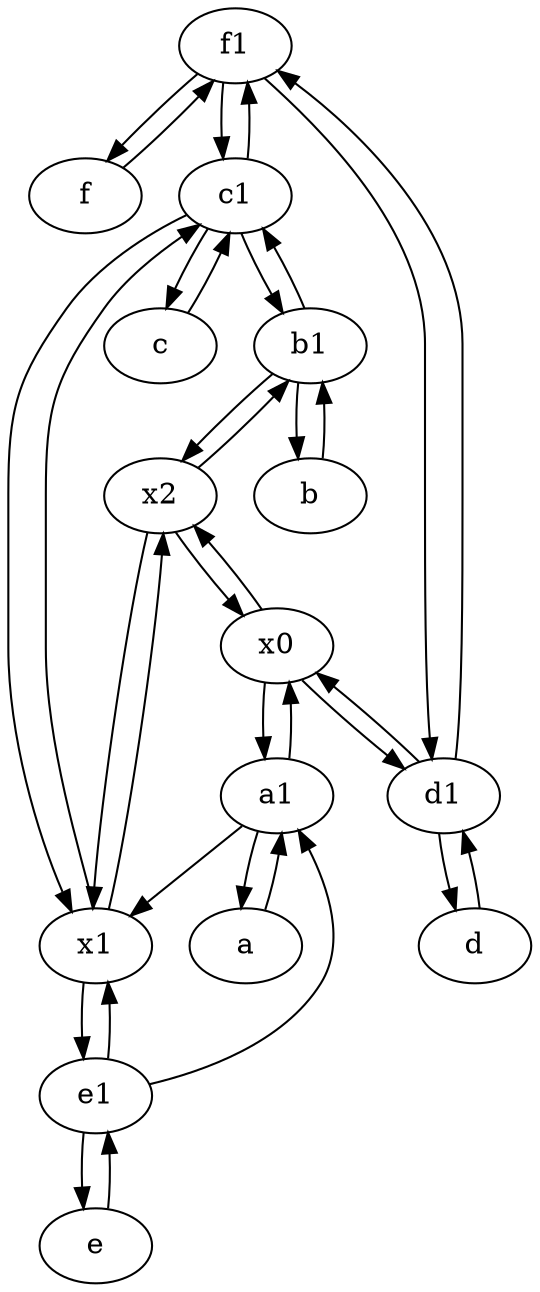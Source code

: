 digraph  {
	f1;
	b1 [pos="45,20!"];
	a1 [pos="40,15!"];
	e [pos="30,50!"];
	f [pos="15,45!"];
	x2;
	a [pos="40,10!"];
	x1;
	d [pos="20,30!"];
	b [pos="50,20!"];
	c1 [pos="30,15!"];
	c [pos="20,10!"];
	e1 [pos="25,45!"];
	x0;
	d1 [pos="25,30!"];
	c1 -> f1;
	x0 -> a1;
	c1 -> x1;
	f1 -> d1;
	b1 -> x2;
	a1 -> a;
	b1 -> c1;
	e1 -> a1;
	x1 -> c1;
	x0 -> x2;
	x0 -> d1;
	f1 -> c1;
	e1 -> e;
	a1 -> x1;
	d1 -> x0;
	x1 -> x2;
	e1 -> x1;
	x2 -> x0;
	a1 -> x0;
	d1 -> f1;
	f1 -> f;
	c1 -> b1;
	b1 -> b;
	d1 -> d;
	d -> d1;
	c1 -> c;
	c -> c1;
	e -> e1;
	b -> b1;
	x2 -> b1;
	a -> a1;
	x2 -> x1;
	x1 -> e1;
	f -> f1;

	}